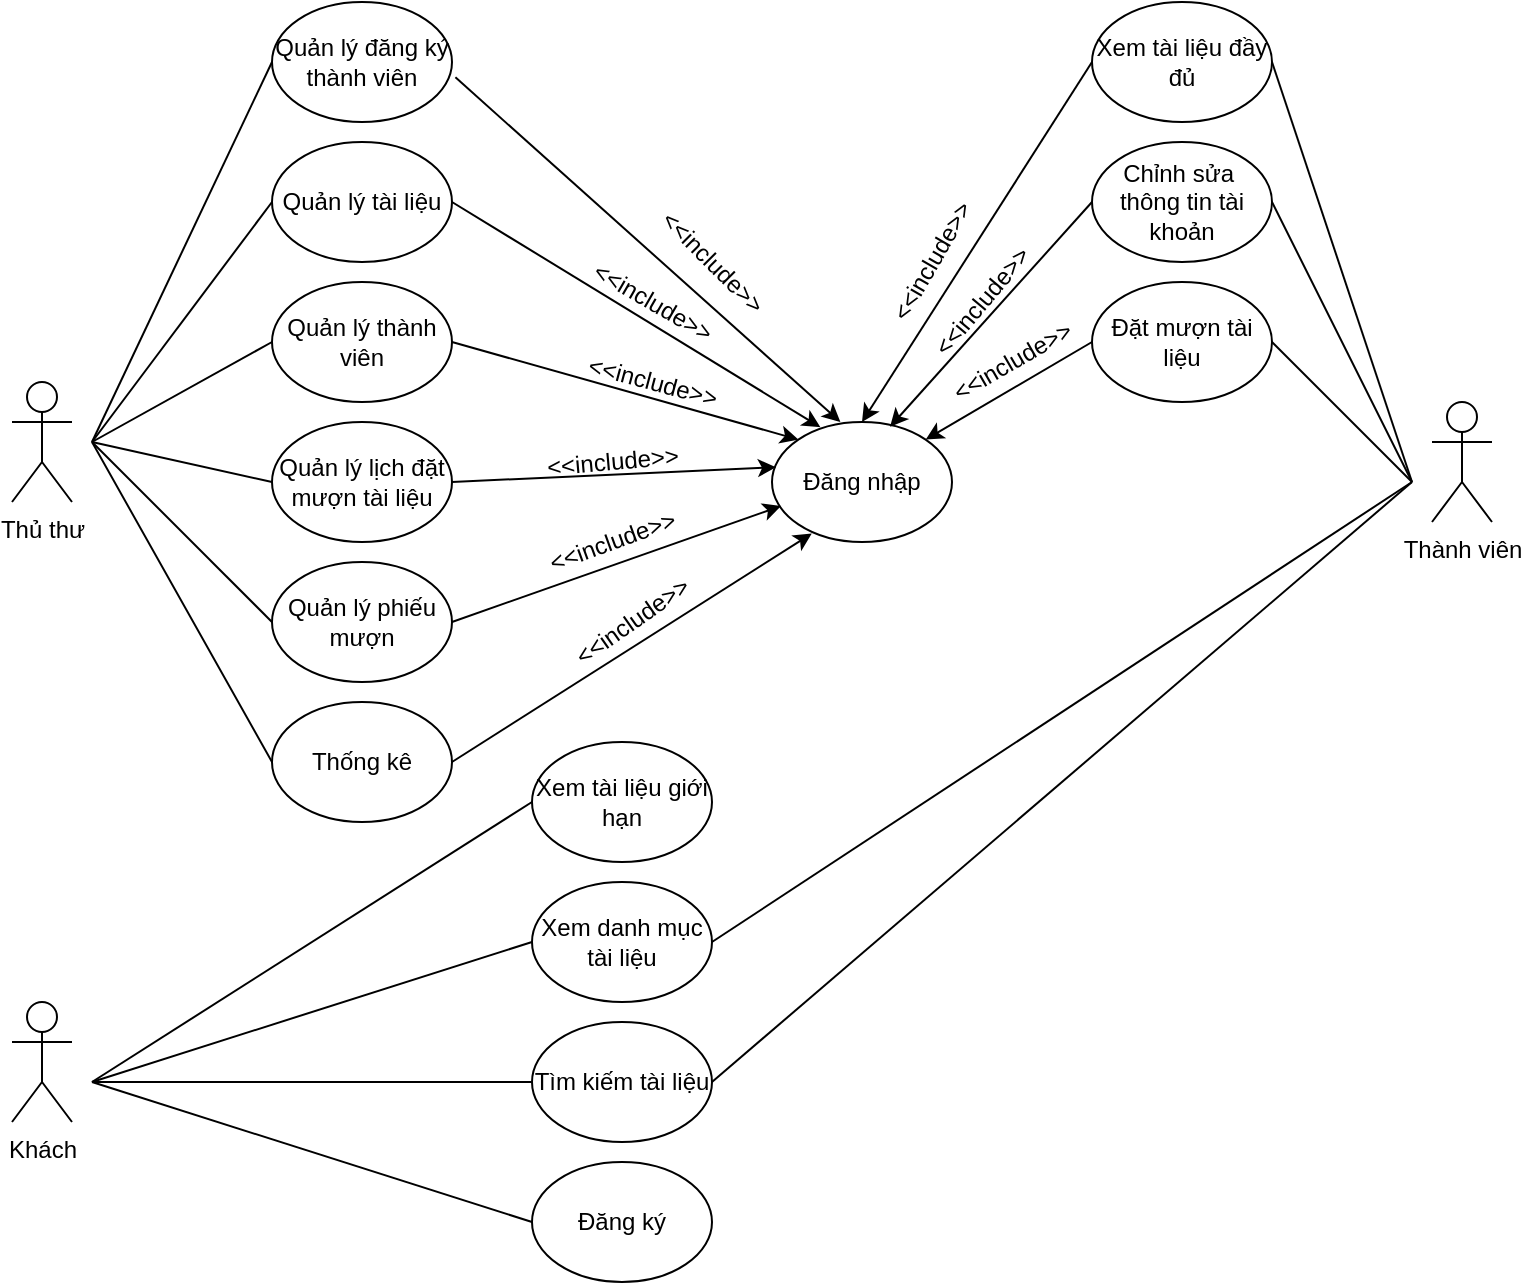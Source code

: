 <mxfile version="16.2.6" type="github">
  <diagram id="IixE7KLp5JFmSRTFd1Oh" name="Page-1">
    <mxGraphModel dx="1597" dy="1978" grid="1" gridSize="10" guides="1" tooltips="1" connect="1" arrows="1" fold="1" page="1" pageScale="1" pageWidth="850" pageHeight="1100" math="0" shadow="0">
      <root>
        <mxCell id="0" />
        <mxCell id="1" parent="0" />
        <mxCell id="cQyrNO_EFoRFJJbbUp6L-1" value="Thủ thư" style="shape=umlActor;verticalLabelPosition=bottom;verticalAlign=top;html=1;outlineConnect=0;" vertex="1" parent="1">
          <mxGeometry x="60" y="110" width="30" height="60" as="geometry" />
        </mxCell>
        <mxCell id="cQyrNO_EFoRFJJbbUp6L-3" value="Thành viên" style="shape=umlActor;verticalLabelPosition=bottom;verticalAlign=top;html=1;outlineConnect=0;" vertex="1" parent="1">
          <mxGeometry x="770" y="120" width="30" height="60" as="geometry" />
        </mxCell>
        <mxCell id="cQyrNO_EFoRFJJbbUp6L-5" value="Khách" style="shape=umlActor;verticalLabelPosition=bottom;verticalAlign=top;html=1;outlineConnect=0;" vertex="1" parent="1">
          <mxGeometry x="60" y="420" width="30" height="60" as="geometry" />
        </mxCell>
        <mxCell id="cQyrNO_EFoRFJJbbUp6L-6" value="Quản lý tài liệu" style="ellipse;whiteSpace=wrap;html=1;" vertex="1" parent="1">
          <mxGeometry x="190" y="-10" width="90" height="60" as="geometry" />
        </mxCell>
        <mxCell id="cQyrNO_EFoRFJJbbUp6L-8" value="Quản lý thành viên" style="ellipse;whiteSpace=wrap;html=1;" vertex="1" parent="1">
          <mxGeometry x="190" y="60" width="90" height="60" as="geometry" />
        </mxCell>
        <mxCell id="cQyrNO_EFoRFJJbbUp6L-9" value="Quản lý lịch đặt mượn tài liệu" style="ellipse;whiteSpace=wrap;html=1;" vertex="1" parent="1">
          <mxGeometry x="190" y="130" width="90" height="60" as="geometry" />
        </mxCell>
        <mxCell id="cQyrNO_EFoRFJJbbUp6L-10" value="Quản lý phiếu mượn" style="ellipse;whiteSpace=wrap;html=1;" vertex="1" parent="1">
          <mxGeometry x="190" y="200" width="90" height="60" as="geometry" />
        </mxCell>
        <mxCell id="cQyrNO_EFoRFJJbbUp6L-11" value="Thống kê" style="ellipse;whiteSpace=wrap;html=1;" vertex="1" parent="1">
          <mxGeometry x="190" y="270" width="90" height="60" as="geometry" />
        </mxCell>
        <mxCell id="cQyrNO_EFoRFJJbbUp6L-16" value="" style="endArrow=none;html=1;rounded=0;entryX=0;entryY=0.5;entryDx=0;entryDy=0;" edge="1" parent="1" target="cQyrNO_EFoRFJJbbUp6L-6">
          <mxGeometry width="50" height="50" relative="1" as="geometry">
            <mxPoint x="100" y="140" as="sourcePoint" />
            <mxPoint x="150" y="30" as="targetPoint" />
          </mxGeometry>
        </mxCell>
        <mxCell id="cQyrNO_EFoRFJJbbUp6L-17" value="" style="endArrow=none;html=1;rounded=0;entryX=0;entryY=0.5;entryDx=0;entryDy=0;" edge="1" parent="1" target="cQyrNO_EFoRFJJbbUp6L-8">
          <mxGeometry width="50" height="50" relative="1" as="geometry">
            <mxPoint x="100" y="140" as="sourcePoint" />
            <mxPoint x="200" y="10" as="targetPoint" />
          </mxGeometry>
        </mxCell>
        <mxCell id="cQyrNO_EFoRFJJbbUp6L-18" value="" style="endArrow=none;html=1;rounded=0;entryX=0;entryY=0.5;entryDx=0;entryDy=0;" edge="1" parent="1" target="cQyrNO_EFoRFJJbbUp6L-9">
          <mxGeometry width="50" height="50" relative="1" as="geometry">
            <mxPoint x="100" y="140" as="sourcePoint" />
            <mxPoint x="210" y="20" as="targetPoint" />
          </mxGeometry>
        </mxCell>
        <mxCell id="cQyrNO_EFoRFJJbbUp6L-19" value="" style="endArrow=none;html=1;rounded=0;entryX=0;entryY=0.5;entryDx=0;entryDy=0;" edge="1" parent="1" target="cQyrNO_EFoRFJJbbUp6L-10">
          <mxGeometry width="50" height="50" relative="1" as="geometry">
            <mxPoint x="100" y="140" as="sourcePoint" />
            <mxPoint x="220" y="30" as="targetPoint" />
          </mxGeometry>
        </mxCell>
        <mxCell id="cQyrNO_EFoRFJJbbUp6L-20" value="" style="endArrow=none;html=1;rounded=0;entryX=0;entryY=0.5;entryDx=0;entryDy=0;" edge="1" parent="1" target="cQyrNO_EFoRFJJbbUp6L-11">
          <mxGeometry width="50" height="50" relative="1" as="geometry">
            <mxPoint x="100" y="140" as="sourcePoint" />
            <mxPoint x="230" y="40" as="targetPoint" />
          </mxGeometry>
        </mxCell>
        <mxCell id="cQyrNO_EFoRFJJbbUp6L-21" value="Tìm kiếm tài liệu" style="ellipse;whiteSpace=wrap;html=1;" vertex="1" parent="1">
          <mxGeometry x="320" y="430" width="90" height="60" as="geometry" />
        </mxCell>
        <mxCell id="cQyrNO_EFoRFJJbbUp6L-22" value="" style="endArrow=none;html=1;rounded=0;entryX=0;entryY=0.5;entryDx=0;entryDy=0;" edge="1" parent="1" target="cQyrNO_EFoRFJJbbUp6L-21">
          <mxGeometry width="50" height="50" relative="1" as="geometry">
            <mxPoint x="100" y="460" as="sourcePoint" />
            <mxPoint x="230" y="420" as="targetPoint" />
          </mxGeometry>
        </mxCell>
        <mxCell id="cQyrNO_EFoRFJJbbUp6L-23" value="" style="endArrow=none;html=1;rounded=0;exitX=1;exitY=0.5;exitDx=0;exitDy=0;" edge="1" parent="1" source="cQyrNO_EFoRFJJbbUp6L-21">
          <mxGeometry width="50" height="50" relative="1" as="geometry">
            <mxPoint x="510" y="260" as="sourcePoint" />
            <mxPoint x="760" y="160" as="targetPoint" />
          </mxGeometry>
        </mxCell>
        <mxCell id="cQyrNO_EFoRFJJbbUp6L-24" value="Đăng nhập" style="ellipse;whiteSpace=wrap;html=1;" vertex="1" parent="1">
          <mxGeometry x="440" y="130" width="90" height="60" as="geometry" />
        </mxCell>
        <mxCell id="cQyrNO_EFoRFJJbbUp6L-28" value="" style="endArrow=classic;html=1;rounded=0;exitX=1;exitY=0.5;exitDx=0;exitDy=0;entryX=0.269;entryY=0.044;entryDx=0;entryDy=0;entryPerimeter=0;" edge="1" parent="1" source="cQyrNO_EFoRFJJbbUp6L-6" target="cQyrNO_EFoRFJJbbUp6L-24">
          <mxGeometry width="50" height="50" relative="1" as="geometry">
            <mxPoint x="400" y="190" as="sourcePoint" />
            <mxPoint x="450" y="140" as="targetPoint" />
          </mxGeometry>
        </mxCell>
        <mxCell id="cQyrNO_EFoRFJJbbUp6L-29" value="" style="endArrow=classic;html=1;rounded=0;exitX=1;exitY=0.5;exitDx=0;exitDy=0;entryX=0;entryY=0;entryDx=0;entryDy=0;" edge="1" parent="1" source="cQyrNO_EFoRFJJbbUp6L-8" target="cQyrNO_EFoRFJJbbUp6L-24">
          <mxGeometry width="50" height="50" relative="1" as="geometry">
            <mxPoint x="290" y="30" as="sourcePoint" />
            <mxPoint x="440" y="160" as="targetPoint" />
          </mxGeometry>
        </mxCell>
        <mxCell id="cQyrNO_EFoRFJJbbUp6L-30" value="" style="endArrow=classic;html=1;rounded=0;exitX=1;exitY=0.5;exitDx=0;exitDy=0;entryX=0.022;entryY=0.377;entryDx=0;entryDy=0;entryPerimeter=0;" edge="1" parent="1" source="cQyrNO_EFoRFJJbbUp6L-9" target="cQyrNO_EFoRFJJbbUp6L-24">
          <mxGeometry width="50" height="50" relative="1" as="geometry">
            <mxPoint x="290" y="100" as="sourcePoint" />
            <mxPoint x="450" y="150" as="targetPoint" />
          </mxGeometry>
        </mxCell>
        <mxCell id="cQyrNO_EFoRFJJbbUp6L-31" value="" style="endArrow=classic;html=1;rounded=0;exitX=1;exitY=0.5;exitDx=0;exitDy=0;entryX=0.05;entryY=0.7;entryDx=0;entryDy=0;entryPerimeter=0;" edge="1" parent="1" source="cQyrNO_EFoRFJJbbUp6L-10" target="cQyrNO_EFoRFJJbbUp6L-24">
          <mxGeometry width="50" height="50" relative="1" as="geometry">
            <mxPoint x="300" y="110" as="sourcePoint" />
            <mxPoint x="460" y="180" as="targetPoint" />
          </mxGeometry>
        </mxCell>
        <mxCell id="cQyrNO_EFoRFJJbbUp6L-32" value="" style="endArrow=classic;html=1;rounded=0;exitX=1;exitY=0.5;exitDx=0;exitDy=0;entryX=0.221;entryY=0.929;entryDx=0;entryDy=0;entryPerimeter=0;" edge="1" parent="1" source="cQyrNO_EFoRFJJbbUp6L-11" target="cQyrNO_EFoRFJJbbUp6L-24">
          <mxGeometry width="50" height="50" relative="1" as="geometry">
            <mxPoint x="310" y="120" as="sourcePoint" />
            <mxPoint x="470" y="190" as="targetPoint" />
          </mxGeometry>
        </mxCell>
        <mxCell id="cQyrNO_EFoRFJJbbUp6L-34" value="&amp;lt;&amp;lt;include&amp;gt;&amp;gt;" style="text;html=1;align=center;verticalAlign=middle;resizable=0;points=[];autosize=1;strokeColor=none;fillColor=none;rotation=15;" vertex="1" parent="1">
          <mxGeometry x="340" y="100" width="80" height="20" as="geometry" />
        </mxCell>
        <mxCell id="cQyrNO_EFoRFJJbbUp6L-35" value="&amp;lt;&amp;lt;include&amp;gt;&amp;gt;" style="text;html=1;align=center;verticalAlign=middle;resizable=0;points=[];autosize=1;strokeColor=none;fillColor=none;rotation=-5;" vertex="1" parent="1">
          <mxGeometry x="320" y="140" width="80" height="20" as="geometry" />
        </mxCell>
        <mxCell id="cQyrNO_EFoRFJJbbUp6L-36" value="&amp;lt;&amp;lt;include&amp;gt;&amp;gt;" style="text;html=1;align=center;verticalAlign=middle;resizable=0;points=[];autosize=1;strokeColor=none;fillColor=none;rotation=-20;" vertex="1" parent="1">
          <mxGeometry x="320" y="180" width="80" height="20" as="geometry" />
        </mxCell>
        <mxCell id="cQyrNO_EFoRFJJbbUp6L-37" value="&amp;lt;&amp;lt;include&amp;gt;&amp;gt;" style="text;html=1;align=center;verticalAlign=middle;resizable=0;points=[];autosize=1;strokeColor=none;fillColor=none;rotation=-35;" vertex="1" parent="1">
          <mxGeometry x="330" y="220" width="80" height="20" as="geometry" />
        </mxCell>
        <mxCell id="cQyrNO_EFoRFJJbbUp6L-39" value="" style="endArrow=classic;html=1;rounded=0;entryX=0.656;entryY=0.039;entryDx=0;entryDy=0;exitX=0;exitY=0.5;exitDx=0;exitDy=0;entryPerimeter=0;" edge="1" parent="1" source="cQyrNO_EFoRFJJbbUp6L-43" target="cQyrNO_EFoRFJJbbUp6L-24">
          <mxGeometry width="50" height="50" relative="1" as="geometry">
            <mxPoint x="710" y="160" as="sourcePoint" />
            <mxPoint x="720" y="120" as="targetPoint" />
          </mxGeometry>
        </mxCell>
        <mxCell id="cQyrNO_EFoRFJJbbUp6L-40" value="&amp;lt;&amp;lt;include&amp;gt;&amp;gt;" style="text;html=1;align=center;verticalAlign=middle;resizable=0;points=[];autosize=1;strokeColor=none;fillColor=none;rotation=-50;" vertex="1" parent="1">
          <mxGeometry x="505" y="60" width="80" height="20" as="geometry" />
        </mxCell>
        <mxCell id="cQyrNO_EFoRFJJbbUp6L-41" value="Đăng ký" style="ellipse;whiteSpace=wrap;html=1;" vertex="1" parent="1">
          <mxGeometry x="320" y="500" width="90" height="60" as="geometry" />
        </mxCell>
        <mxCell id="cQyrNO_EFoRFJJbbUp6L-42" value="" style="endArrow=none;html=1;rounded=0;entryX=0;entryY=0.5;entryDx=0;entryDy=0;" edge="1" parent="1" target="cQyrNO_EFoRFJJbbUp6L-41">
          <mxGeometry width="50" height="50" relative="1" as="geometry">
            <mxPoint x="100" y="460" as="sourcePoint" />
            <mxPoint x="150" y="410" as="targetPoint" />
          </mxGeometry>
        </mxCell>
        <mxCell id="cQyrNO_EFoRFJJbbUp6L-43" value="Chỉnh sửa&amp;nbsp; thông tin tài khoản" style="ellipse;whiteSpace=wrap;html=1;" vertex="1" parent="1">
          <mxGeometry x="600" y="-10" width="90" height="60" as="geometry" />
        </mxCell>
        <mxCell id="cQyrNO_EFoRFJJbbUp6L-44" value="" style="endArrow=none;html=1;rounded=0;exitX=1;exitY=0.5;exitDx=0;exitDy=0;" edge="1" parent="1" source="cQyrNO_EFoRFJJbbUp6L-43">
          <mxGeometry width="50" height="50" relative="1" as="geometry">
            <mxPoint x="750" y="290" as="sourcePoint" />
            <mxPoint x="760" y="160" as="targetPoint" />
          </mxGeometry>
        </mxCell>
        <mxCell id="cQyrNO_EFoRFJJbbUp6L-48" value="Đặt mượn tài liệu" style="ellipse;whiteSpace=wrap;html=1;" vertex="1" parent="1">
          <mxGeometry x="600" y="60" width="90" height="60" as="geometry" />
        </mxCell>
        <mxCell id="cQyrNO_EFoRFJJbbUp6L-49" value="" style="endArrow=none;html=1;rounded=0;exitX=1;exitY=0.5;exitDx=0;exitDy=0;" edge="1" parent="1" source="cQyrNO_EFoRFJJbbUp6L-48">
          <mxGeometry width="50" height="50" relative="1" as="geometry">
            <mxPoint x="700" y="30" as="sourcePoint" />
            <mxPoint x="760" y="160" as="targetPoint" />
          </mxGeometry>
        </mxCell>
        <mxCell id="cQyrNO_EFoRFJJbbUp6L-50" value="&amp;lt;&amp;lt;include&amp;gt;&amp;gt;" style="text;html=1;align=center;verticalAlign=middle;resizable=0;points=[];autosize=1;strokeColor=none;fillColor=none;rotation=-30;" vertex="1" parent="1">
          <mxGeometry x="520" y="90" width="80" height="20" as="geometry" />
        </mxCell>
        <mxCell id="cQyrNO_EFoRFJJbbUp6L-51" value="" style="endArrow=classic;html=1;rounded=0;entryX=1;entryY=0;entryDx=0;entryDy=0;exitX=0;exitY=0.5;exitDx=0;exitDy=0;" edge="1" parent="1" source="cQyrNO_EFoRFJJbbUp6L-48" target="cQyrNO_EFoRFJJbbUp6L-24">
          <mxGeometry width="50" height="50" relative="1" as="geometry">
            <mxPoint x="620.48" y="33.83" as="sourcePoint" />
            <mxPoint x="519.52" y="146.17" as="targetPoint" />
          </mxGeometry>
        </mxCell>
        <mxCell id="cQyrNO_EFoRFJJbbUp6L-53" value="Xem danh mục tài liệu" style="ellipse;whiteSpace=wrap;html=1;" vertex="1" parent="1">
          <mxGeometry x="320" y="360" width="90" height="60" as="geometry" />
        </mxCell>
        <mxCell id="cQyrNO_EFoRFJJbbUp6L-54" value="" style="endArrow=none;html=1;rounded=0;entryX=0;entryY=0.5;entryDx=0;entryDy=0;" edge="1" parent="1" target="cQyrNO_EFoRFJJbbUp6L-53">
          <mxGeometry width="50" height="50" relative="1" as="geometry">
            <mxPoint x="100" y="460" as="sourcePoint" />
            <mxPoint x="330" y="470" as="targetPoint" />
          </mxGeometry>
        </mxCell>
        <mxCell id="cQyrNO_EFoRFJJbbUp6L-55" value="" style="endArrow=none;html=1;rounded=0;entryX=1;entryY=0.5;entryDx=0;entryDy=0;" edge="1" parent="1" target="cQyrNO_EFoRFJJbbUp6L-53">
          <mxGeometry width="50" height="50" relative="1" as="geometry">
            <mxPoint x="760" y="160" as="sourcePoint" />
            <mxPoint x="340" y="480" as="targetPoint" />
          </mxGeometry>
        </mxCell>
        <mxCell id="cQyrNO_EFoRFJJbbUp6L-56" value="Quản lý đăng ký thành viên" style="ellipse;whiteSpace=wrap;html=1;" vertex="1" parent="1">
          <mxGeometry x="190" y="-80" width="90" height="60" as="geometry" />
        </mxCell>
        <mxCell id="cQyrNO_EFoRFJJbbUp6L-57" value="" style="endArrow=none;html=1;rounded=0;entryX=0;entryY=0.5;entryDx=0;entryDy=0;" edge="1" parent="1" target="cQyrNO_EFoRFJJbbUp6L-56">
          <mxGeometry width="50" height="50" relative="1" as="geometry">
            <mxPoint x="100" y="140" as="sourcePoint" />
            <mxPoint x="200" y="30" as="targetPoint" />
          </mxGeometry>
        </mxCell>
        <mxCell id="cQyrNO_EFoRFJJbbUp6L-59" value="" style="endArrow=classic;html=1;rounded=0;exitX=1.019;exitY=0.628;exitDx=0;exitDy=0;entryX=0.38;entryY=0;entryDx=0;entryDy=0;entryPerimeter=0;exitPerimeter=0;" edge="1" parent="1" source="cQyrNO_EFoRFJJbbUp6L-56" target="cQyrNO_EFoRFJJbbUp6L-24">
          <mxGeometry width="50" height="50" relative="1" as="geometry">
            <mxPoint x="290" y="30" as="sourcePoint" />
            <mxPoint x="474.21" y="142.64" as="targetPoint" />
          </mxGeometry>
        </mxCell>
        <mxCell id="cQyrNO_EFoRFJJbbUp6L-61" value="&amp;lt;&amp;lt;include&amp;gt;&amp;gt;" style="text;html=1;align=center;verticalAlign=middle;resizable=0;points=[];autosize=1;strokeColor=none;fillColor=none;rotation=30;" vertex="1" parent="1">
          <mxGeometry x="340" y="60" width="80" height="20" as="geometry" />
        </mxCell>
        <mxCell id="cQyrNO_EFoRFJJbbUp6L-62" value="&amp;lt;&amp;lt;include&amp;gt;&amp;gt;" style="text;html=1;align=center;verticalAlign=middle;resizable=0;points=[];autosize=1;strokeColor=none;fillColor=none;rotation=45;" vertex="1" parent="1">
          <mxGeometry x="370" y="40" width="80" height="20" as="geometry" />
        </mxCell>
        <mxCell id="cQyrNO_EFoRFJJbbUp6L-63" value="Xem tài liệu đầy đủ" style="ellipse;whiteSpace=wrap;html=1;" vertex="1" parent="1">
          <mxGeometry x="600" y="-80" width="90" height="60" as="geometry" />
        </mxCell>
        <mxCell id="cQyrNO_EFoRFJJbbUp6L-64" value="" style="endArrow=none;html=1;rounded=0;exitX=1;exitY=0.5;exitDx=0;exitDy=0;" edge="1" parent="1" source="cQyrNO_EFoRFJJbbUp6L-63">
          <mxGeometry width="50" height="50" relative="1" as="geometry">
            <mxPoint x="700" y="30" as="sourcePoint" />
            <mxPoint x="760" y="160" as="targetPoint" />
          </mxGeometry>
        </mxCell>
        <mxCell id="cQyrNO_EFoRFJJbbUp6L-65" value="" style="endArrow=classic;html=1;rounded=0;entryX=0.5;entryY=0;entryDx=0;entryDy=0;exitX=0;exitY=0.5;exitDx=0;exitDy=0;" edge="1" parent="1" source="cQyrNO_EFoRFJJbbUp6L-63" target="cQyrNO_EFoRFJJbbUp6L-24">
          <mxGeometry width="50" height="50" relative="1" as="geometry">
            <mxPoint x="610" y="30" as="sourcePoint" />
            <mxPoint x="509.04" y="142.34" as="targetPoint" />
          </mxGeometry>
        </mxCell>
        <mxCell id="cQyrNO_EFoRFJJbbUp6L-66" value="&amp;lt;&amp;lt;include&amp;gt;&amp;gt;" style="text;html=1;align=center;verticalAlign=middle;resizable=0;points=[];autosize=1;strokeColor=none;fillColor=none;rotation=-60;" vertex="1" parent="1">
          <mxGeometry x="480" y="40" width="80" height="20" as="geometry" />
        </mxCell>
        <mxCell id="cQyrNO_EFoRFJJbbUp6L-67" value="Xem tài liệu giới hạn" style="ellipse;whiteSpace=wrap;html=1;" vertex="1" parent="1">
          <mxGeometry x="320" y="290" width="90" height="60" as="geometry" />
        </mxCell>
        <mxCell id="cQyrNO_EFoRFJJbbUp6L-68" value="" style="endArrow=none;html=1;rounded=0;entryX=0;entryY=0.5;entryDx=0;entryDy=0;" edge="1" parent="1" target="cQyrNO_EFoRFJJbbUp6L-67">
          <mxGeometry width="50" height="50" relative="1" as="geometry">
            <mxPoint x="100" y="460" as="sourcePoint" />
            <mxPoint x="330" y="400" as="targetPoint" />
          </mxGeometry>
        </mxCell>
      </root>
    </mxGraphModel>
  </diagram>
</mxfile>
